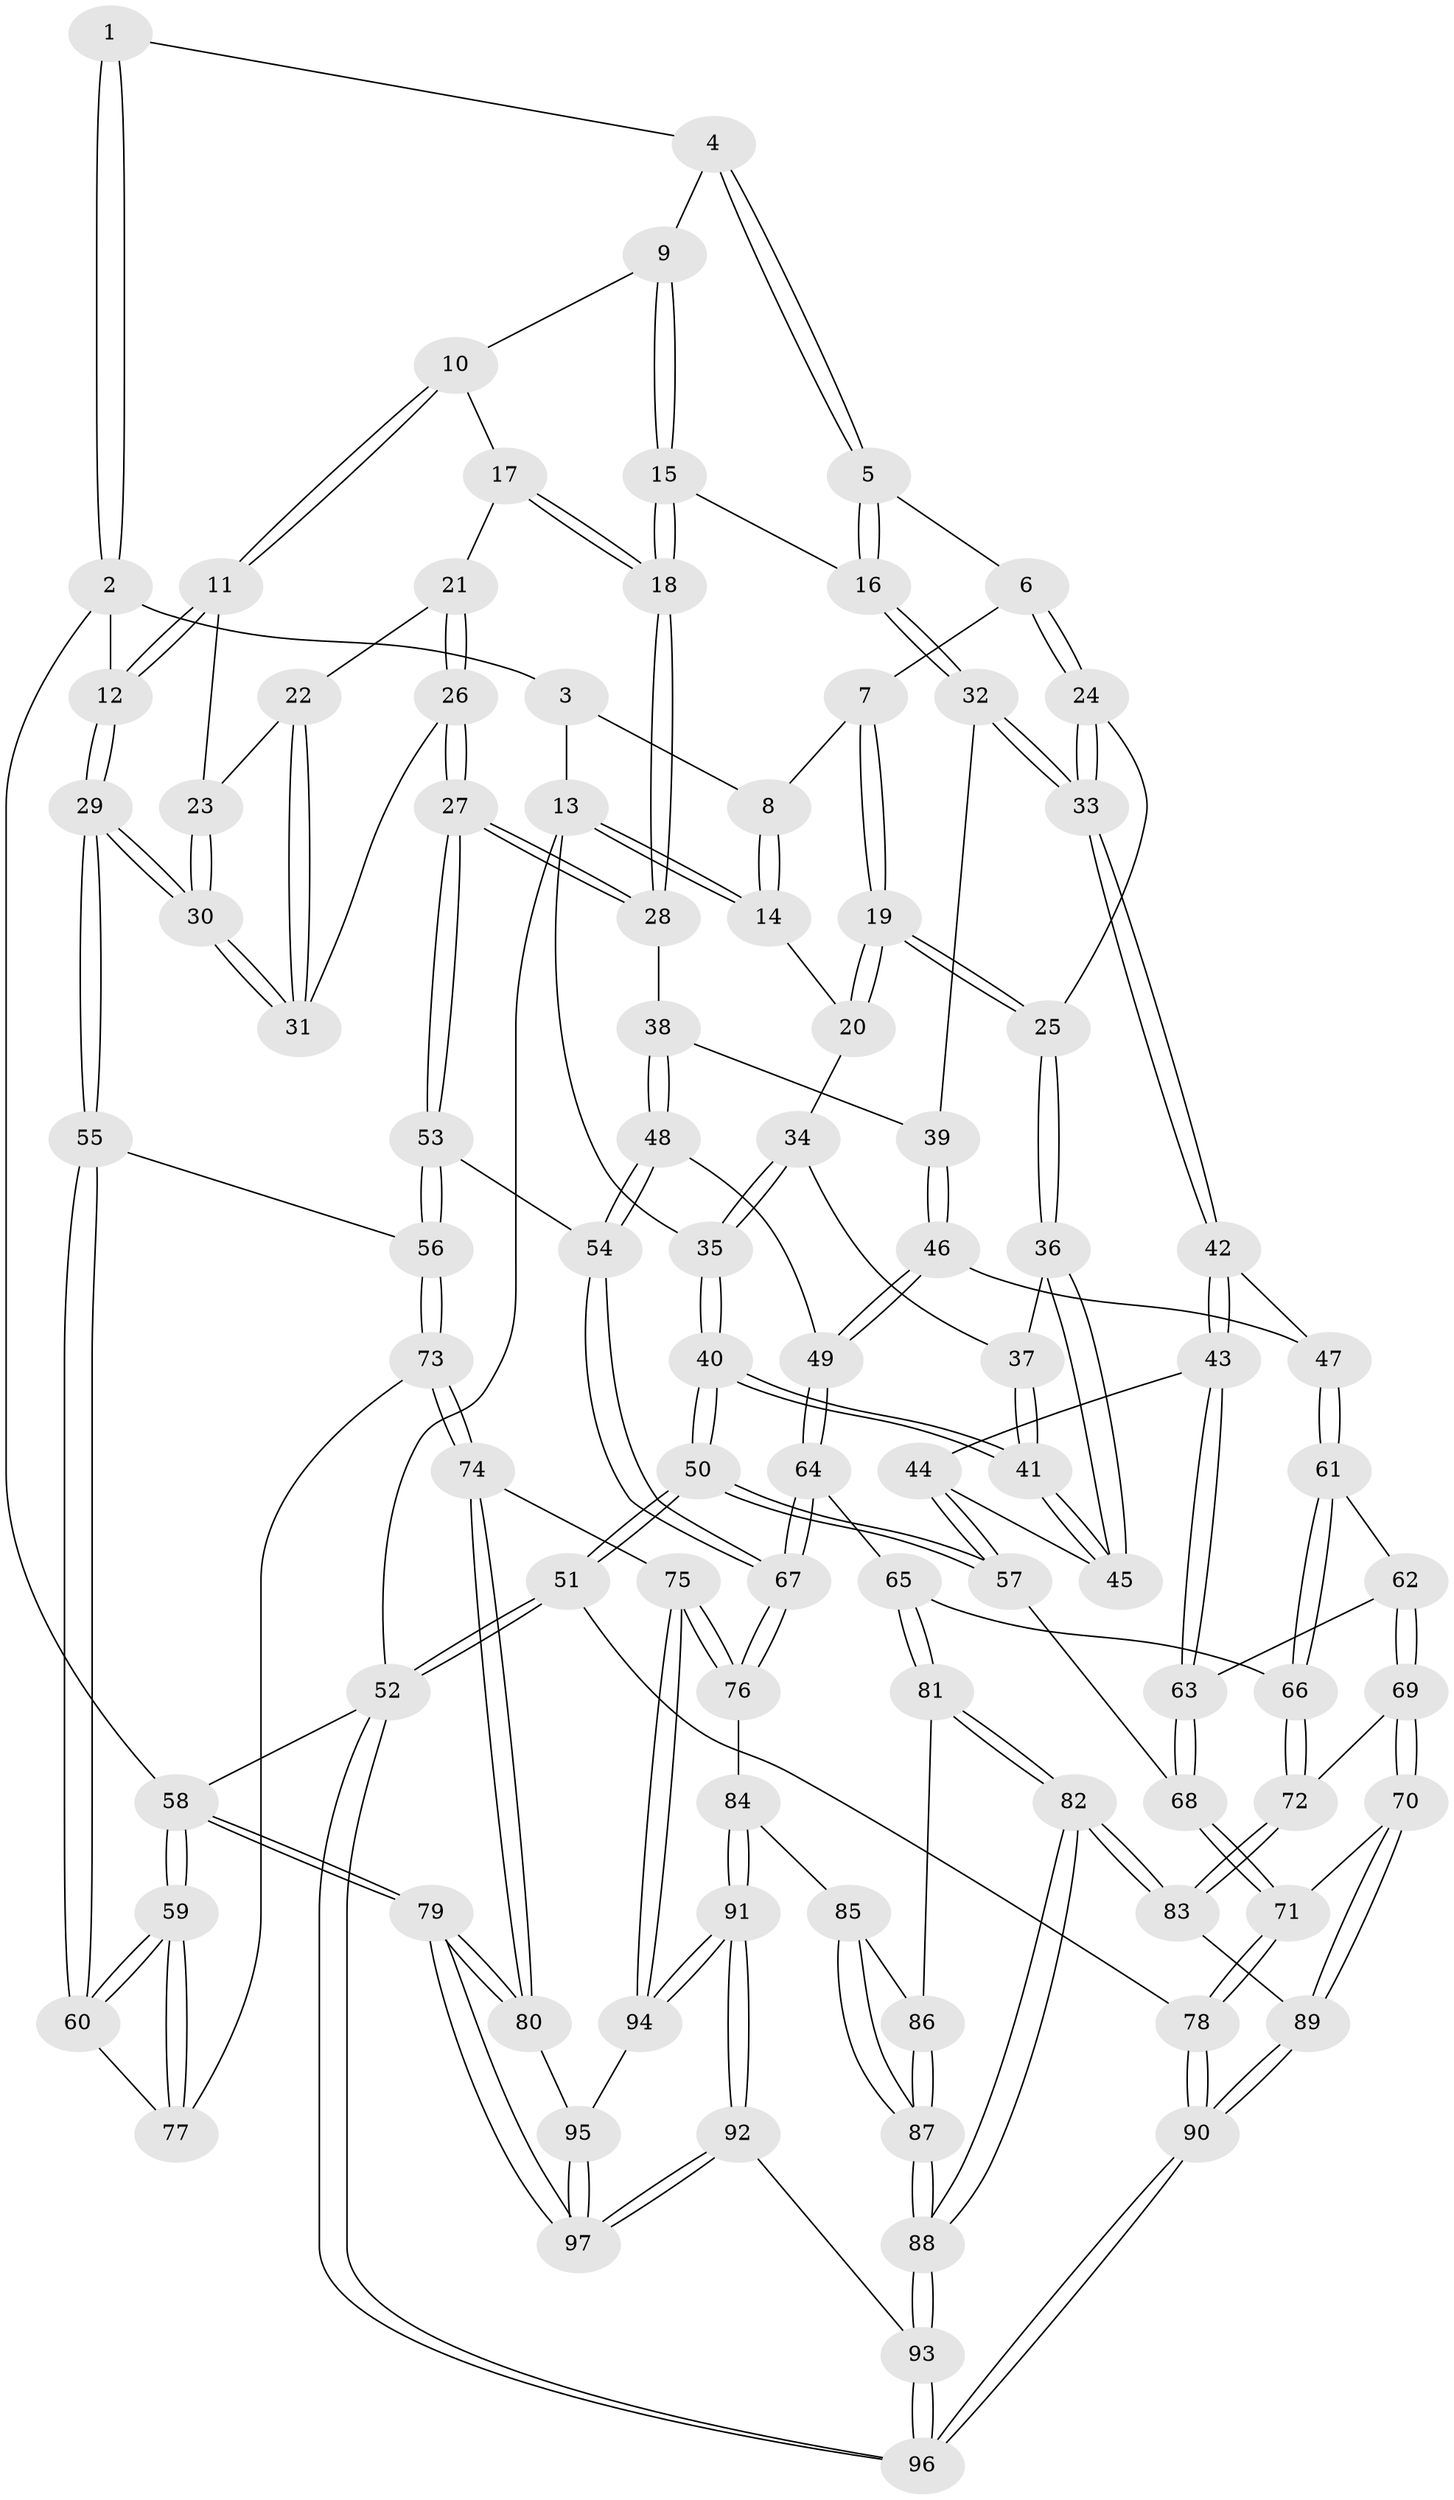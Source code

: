 // coarse degree distribution, {4: 0.3793103448275862, 5: 0.29310344827586204, 3: 0.15517241379310345, 6: 0.13793103448275862, 2: 0.034482758620689655}
// Generated by graph-tools (version 1.1) at 2025/24/03/03/25 07:24:36]
// undirected, 97 vertices, 239 edges
graph export_dot {
graph [start="1"]
  node [color=gray90,style=filled];
  1 [pos="+0.5817176861441885+0"];
  2 [pos="+1+0"];
  3 [pos="+0.3680889719457167+0"];
  4 [pos="+0.6199390550636815+0.071552529350001"];
  5 [pos="+0.5626445188656772+0.2746921829961865"];
  6 [pos="+0.5210576364803632+0.2782345787305788"];
  7 [pos="+0.5022053133132134+0.27208565112884203"];
  8 [pos="+0.3466357407452398+0"];
  9 [pos="+0.7152049003269987+0.1882299998067393"];
  10 [pos="+0.7944866617712388+0.22084507021034638"];
  11 [pos="+1+0.1328490898409359"];
  12 [pos="+1+0"];
  13 [pos="+0+0"];
  14 [pos="+0.23446207868160163+0.18037978877386796"];
  15 [pos="+0.6728257496017751+0.3614524182756467"];
  16 [pos="+0.6015299965850472+0.3570424468237076"];
  17 [pos="+0.7993846038489164+0.2521478522949105"];
  18 [pos="+0.7203758873058144+0.3948746898059614"];
  19 [pos="+0.3143832438531198+0.2856535171270472"];
  20 [pos="+0.23447742754815237+0.18316082663884214"];
  21 [pos="+0.8354219413528365+0.30447827835971414"];
  22 [pos="+0.9119849784559139+0.29776539369684535"];
  23 [pos="+0.9170162434223449+0.29423723120833484"];
  24 [pos="+0.40457348309610375+0.4283204010547215"];
  25 [pos="+0.37262760210427853+0.40206450306896196"];
  26 [pos="+0.8156735725163822+0.4875913771126817"];
  27 [pos="+0.807412846954468+0.4905711123346932"];
  28 [pos="+0.7917907421182294+0.48587381518744555"];
  29 [pos="+1+0.5273293495772"];
  30 [pos="+1+0.4942153282324689"];
  31 [pos="+0.8365865399717185+0.4851369525609406"];
  32 [pos="+0.5134762892852666+0.45037395608210123"];
  33 [pos="+0.4251515464128736+0.45149921083818906"];
  34 [pos="+0.1876160106123168+0.24467144254116194"];
  35 [pos="+0+0.3094176803757344"];
  36 [pos="+0.20709961967865126+0.5098004384754051"];
  37 [pos="+0.12798853696442972+0.3464678893526678"];
  38 [pos="+0.6926854336989912+0.5271990141585755"];
  39 [pos="+0.5621521337432445+0.5006387551844435"];
  40 [pos="+0+0.5218029436354698"];
  41 [pos="+0+0.5116593373776317"];
  42 [pos="+0.38706213797764055+0.6129579442360042"];
  43 [pos="+0.2957676939280811+0.6381747630326094"];
  44 [pos="+0.21566425865915886+0.5776308138163867"];
  45 [pos="+0.2013050189401405+0.5357044357927734"];
  46 [pos="+0.5531620144892163+0.6544196051523157"];
  47 [pos="+0.4062841455113728+0.629853636408107"];
  48 [pos="+0.6236582022456351+0.6606297911230335"];
  49 [pos="+0.559263595483233+0.6594809288842"];
  50 [pos="+0+0.7526181294338654"];
  51 [pos="+0+0.7752412071085093"];
  52 [pos="+0+1"];
  53 [pos="+0.8035449883687645+0.7154658780690158"];
  54 [pos="+0.6860448788559194+0.7123344794345294"];
  55 [pos="+1+0.544945728745604"];
  56 [pos="+0.8090121323139842+0.7219983381460048"];
  57 [pos="+0.021686984341697114+0.7176650931646662"];
  58 [pos="+1+1"];
  59 [pos="+1+1"];
  60 [pos="+1+0.6164093182010454"];
  61 [pos="+0.41090173832526994+0.6608910875005068"];
  62 [pos="+0.36267291444892064+0.7768363142065975"];
  63 [pos="+0.2810112680850528+0.6768084565476453"];
  64 [pos="+0.5285905050625819+0.8062328019706432"];
  65 [pos="+0.49026943141875523+0.8184721493509467"];
  66 [pos="+0.4645175950630535+0.8143400432815404"];
  67 [pos="+0.6138120489544435+0.8404169186009017"];
  68 [pos="+0.23342785792141724+0.7517590102318068"];
  69 [pos="+0.37334756392403784+0.8355422716234172"];
  70 [pos="+0.33095474503940403+0.8470820595990828"];
  71 [pos="+0.24509363853824098+0.7954643079590078"];
  72 [pos="+0.40248294425119835+0.8394339067491592"];
  73 [pos="+0.8219524504878988+0.7575423163604713"];
  74 [pos="+0.8086285605480752+0.820156233928762"];
  75 [pos="+0.674032691287102+0.8813605281434473"];
  76 [pos="+0.6290785198709563+0.8645211376569824"];
  77 [pos="+0.9111038463244223+0.7756520138010785"];
  78 [pos="+0.17811964735702815+0.8876468963458216"];
  79 [pos="+1+1"];
  80 [pos="+0.8360709812532271+0.8864090036073207"];
  81 [pos="+0.49322320153254434+0.8528396982408559"];
  82 [pos="+0.4387266867583279+1"];
  83 [pos="+0.41570017429477274+0.9457232540125511"];
  84 [pos="+0.6119757140796249+0.8938050040914918"];
  85 [pos="+0.5390159027575744+0.9176807470150622"];
  86 [pos="+0.5061144708563209+0.886665611809031"];
  87 [pos="+0.5054931014919524+1"];
  88 [pos="+0.4753821386538698+1"];
  89 [pos="+0.30943831699243657+0.9128519535854972"];
  90 [pos="+0.23862355783045616+1"];
  91 [pos="+0.5441520274388756+1"];
  92 [pos="+0.49177068703211224+1"];
  93 [pos="+0.47595595279721+1"];
  94 [pos="+0.6852401607326737+0.9097827891616205"];
  95 [pos="+0.7079168710644655+0.9529421330744752"];
  96 [pos="+0.23535577831678714+1"];
  97 [pos="+0.797582479318166+1"];
  1 -- 2;
  1 -- 2;
  1 -- 4;
  2 -- 3;
  2 -- 12;
  2 -- 58;
  3 -- 8;
  3 -- 13;
  4 -- 5;
  4 -- 5;
  4 -- 9;
  5 -- 6;
  5 -- 16;
  5 -- 16;
  6 -- 7;
  6 -- 24;
  6 -- 24;
  7 -- 8;
  7 -- 19;
  7 -- 19;
  8 -- 14;
  8 -- 14;
  9 -- 10;
  9 -- 15;
  9 -- 15;
  10 -- 11;
  10 -- 11;
  10 -- 17;
  11 -- 12;
  11 -- 12;
  11 -- 23;
  12 -- 29;
  12 -- 29;
  13 -- 14;
  13 -- 14;
  13 -- 35;
  13 -- 52;
  14 -- 20;
  15 -- 16;
  15 -- 18;
  15 -- 18;
  16 -- 32;
  16 -- 32;
  17 -- 18;
  17 -- 18;
  17 -- 21;
  18 -- 28;
  18 -- 28;
  19 -- 20;
  19 -- 20;
  19 -- 25;
  19 -- 25;
  20 -- 34;
  21 -- 22;
  21 -- 26;
  21 -- 26;
  22 -- 23;
  22 -- 31;
  22 -- 31;
  23 -- 30;
  23 -- 30;
  24 -- 25;
  24 -- 33;
  24 -- 33;
  25 -- 36;
  25 -- 36;
  26 -- 27;
  26 -- 27;
  26 -- 31;
  27 -- 28;
  27 -- 28;
  27 -- 53;
  27 -- 53;
  28 -- 38;
  29 -- 30;
  29 -- 30;
  29 -- 55;
  29 -- 55;
  30 -- 31;
  30 -- 31;
  32 -- 33;
  32 -- 33;
  32 -- 39;
  33 -- 42;
  33 -- 42;
  34 -- 35;
  34 -- 35;
  34 -- 37;
  35 -- 40;
  35 -- 40;
  36 -- 37;
  36 -- 45;
  36 -- 45;
  37 -- 41;
  37 -- 41;
  38 -- 39;
  38 -- 48;
  38 -- 48;
  39 -- 46;
  39 -- 46;
  40 -- 41;
  40 -- 41;
  40 -- 50;
  40 -- 50;
  41 -- 45;
  41 -- 45;
  42 -- 43;
  42 -- 43;
  42 -- 47;
  43 -- 44;
  43 -- 63;
  43 -- 63;
  44 -- 45;
  44 -- 57;
  44 -- 57;
  46 -- 47;
  46 -- 49;
  46 -- 49;
  47 -- 61;
  47 -- 61;
  48 -- 49;
  48 -- 54;
  48 -- 54;
  49 -- 64;
  49 -- 64;
  50 -- 51;
  50 -- 51;
  50 -- 57;
  50 -- 57;
  51 -- 52;
  51 -- 52;
  51 -- 78;
  52 -- 96;
  52 -- 96;
  52 -- 58;
  53 -- 54;
  53 -- 56;
  53 -- 56;
  54 -- 67;
  54 -- 67;
  55 -- 56;
  55 -- 60;
  55 -- 60;
  56 -- 73;
  56 -- 73;
  57 -- 68;
  58 -- 59;
  58 -- 59;
  58 -- 79;
  58 -- 79;
  59 -- 60;
  59 -- 60;
  59 -- 77;
  59 -- 77;
  60 -- 77;
  61 -- 62;
  61 -- 66;
  61 -- 66;
  62 -- 63;
  62 -- 69;
  62 -- 69;
  63 -- 68;
  63 -- 68;
  64 -- 65;
  64 -- 67;
  64 -- 67;
  65 -- 66;
  65 -- 81;
  65 -- 81;
  66 -- 72;
  66 -- 72;
  67 -- 76;
  67 -- 76;
  68 -- 71;
  68 -- 71;
  69 -- 70;
  69 -- 70;
  69 -- 72;
  70 -- 71;
  70 -- 89;
  70 -- 89;
  71 -- 78;
  71 -- 78;
  72 -- 83;
  72 -- 83;
  73 -- 74;
  73 -- 74;
  73 -- 77;
  74 -- 75;
  74 -- 80;
  74 -- 80;
  75 -- 76;
  75 -- 76;
  75 -- 94;
  75 -- 94;
  76 -- 84;
  78 -- 90;
  78 -- 90;
  79 -- 80;
  79 -- 80;
  79 -- 97;
  79 -- 97;
  80 -- 95;
  81 -- 82;
  81 -- 82;
  81 -- 86;
  82 -- 83;
  82 -- 83;
  82 -- 88;
  82 -- 88;
  83 -- 89;
  84 -- 85;
  84 -- 91;
  84 -- 91;
  85 -- 86;
  85 -- 87;
  85 -- 87;
  86 -- 87;
  86 -- 87;
  87 -- 88;
  87 -- 88;
  88 -- 93;
  88 -- 93;
  89 -- 90;
  89 -- 90;
  90 -- 96;
  90 -- 96;
  91 -- 92;
  91 -- 92;
  91 -- 94;
  91 -- 94;
  92 -- 93;
  92 -- 97;
  92 -- 97;
  93 -- 96;
  93 -- 96;
  94 -- 95;
  95 -- 97;
  95 -- 97;
}
